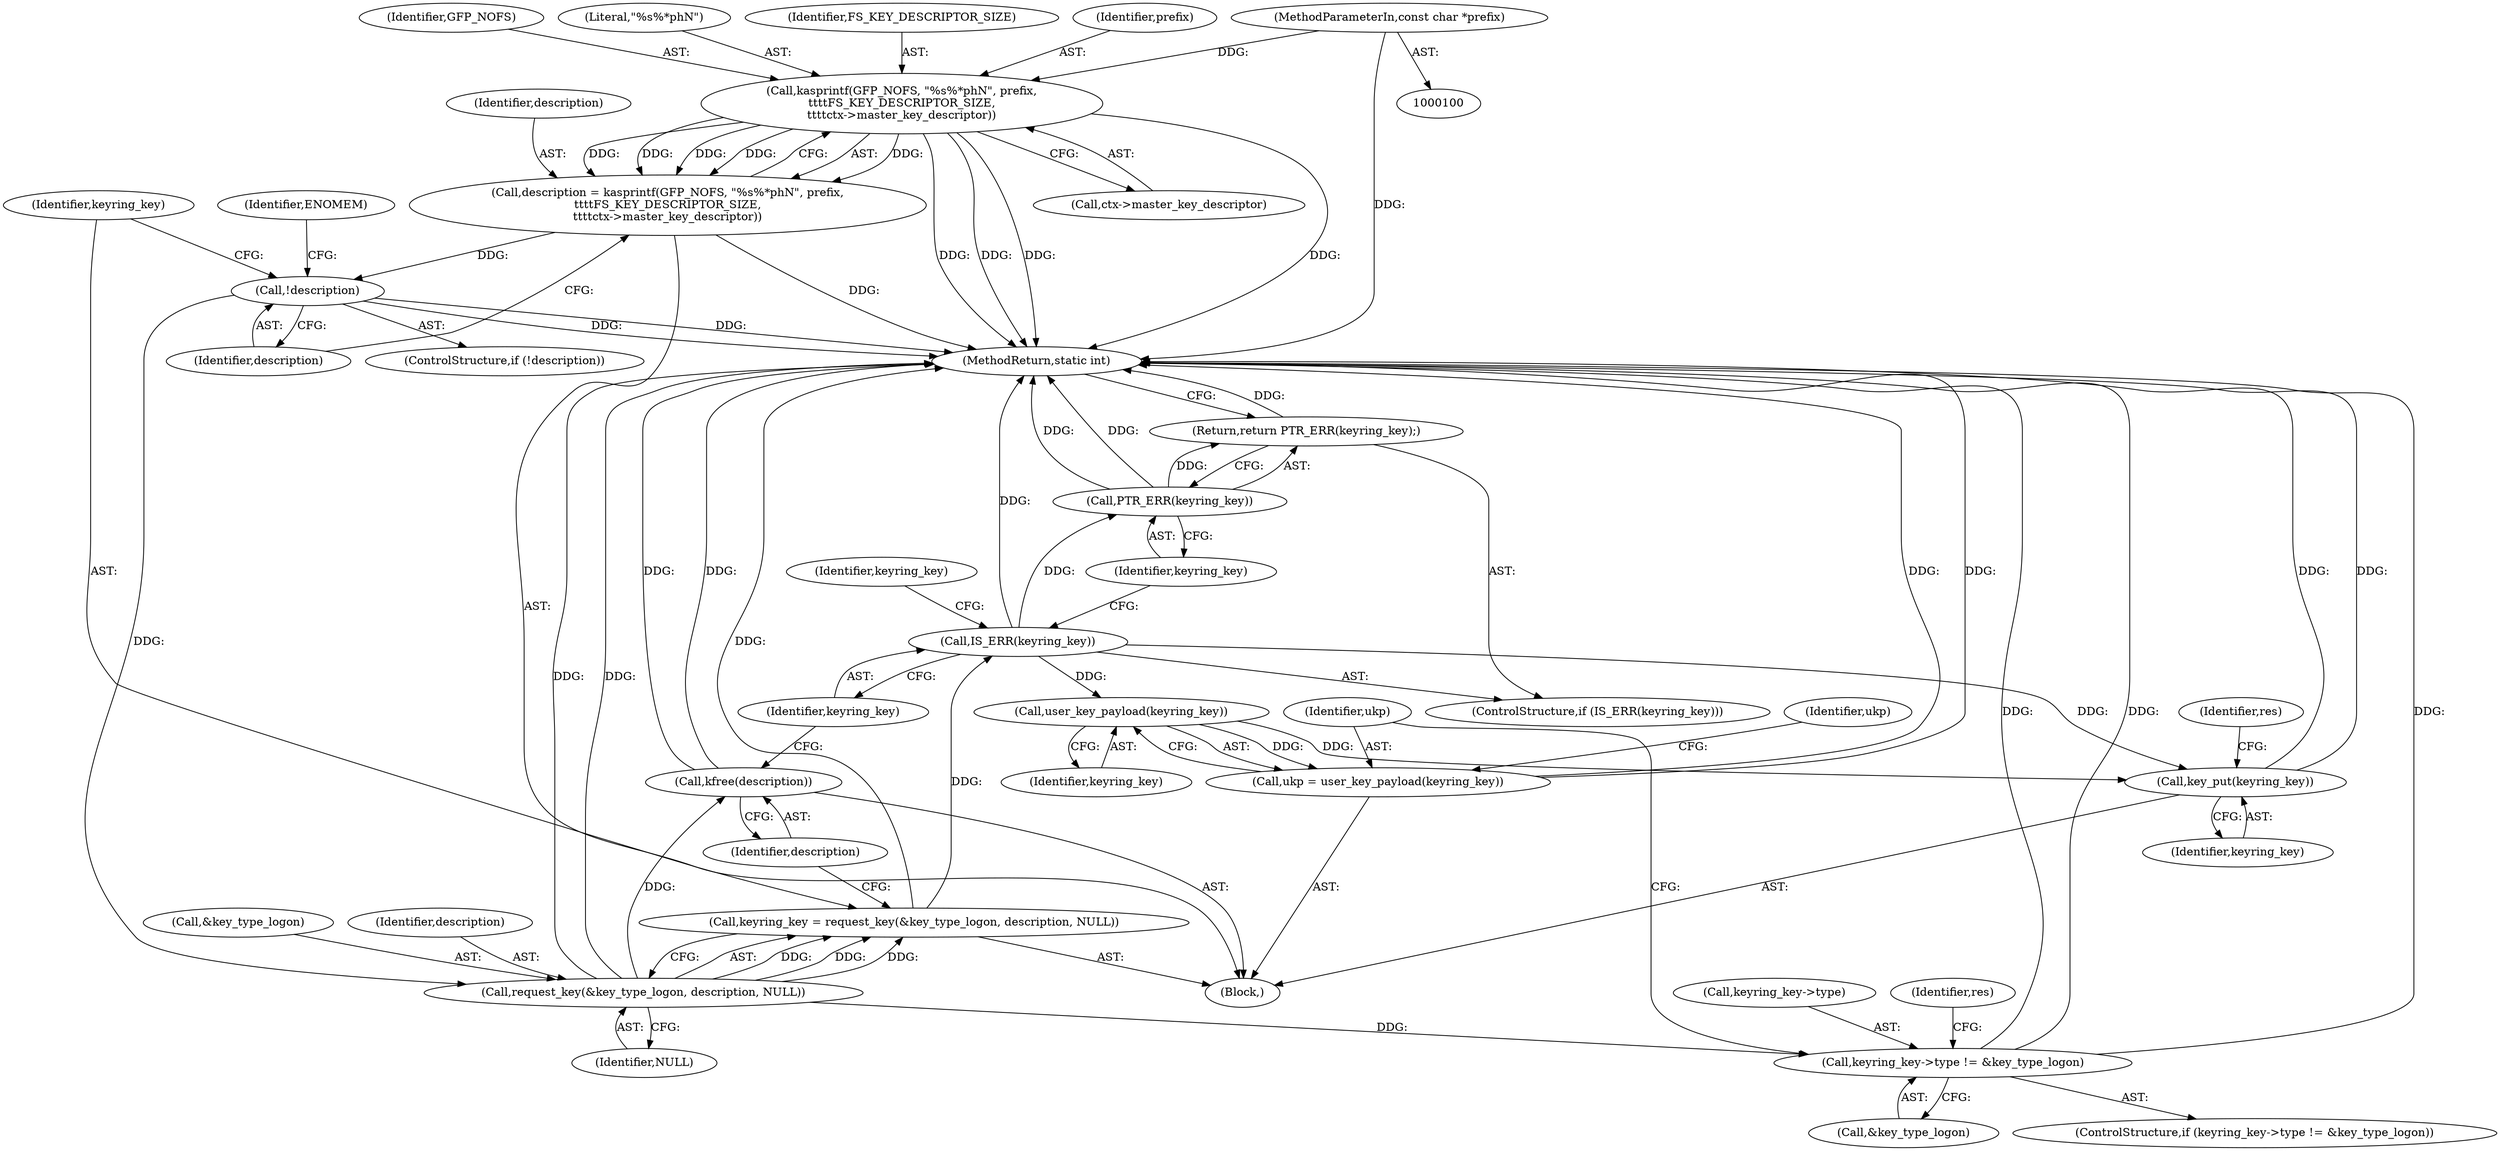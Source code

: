 digraph "0_linux_1b53cf9815bb4744958d41f3795d5d5a1d365e2d_4@API" {
"1000113" [label="(Call,kasprintf(GFP_NOFS, \"%s%*phN\", prefix,\n\t\t\t\tFS_KEY_DESCRIPTOR_SIZE,\n\t\t\t\tctx->master_key_descriptor))"];
"1000104" [label="(MethodParameterIn,const char *prefix)"];
"1000111" [label="(Call,description = kasprintf(GFP_NOFS, \"%s%*phN\", prefix,\n\t\t\t\tFS_KEY_DESCRIPTOR_SIZE,\n\t\t\t\tctx->master_key_descriptor))"];
"1000122" [label="(Call,!description)"];
"1000129" [label="(Call,request_key(&key_type_logon, description, NULL))"];
"1000127" [label="(Call,keyring_key = request_key(&key_type_logon, description, NULL))"];
"1000137" [label="(Call,IS_ERR(keyring_key))"];
"1000140" [label="(Call,PTR_ERR(keyring_key))"];
"1000139" [label="(Return,return PTR_ERR(keyring_key);)"];
"1000162" [label="(Call,user_key_payload(keyring_key))"];
"1000160" [label="(Call,ukp = user_key_payload(keyring_key))"];
"1000216" [label="(Call,key_put(keyring_key))"];
"1000134" [label="(Call,kfree(description))"];
"1000148" [label="(Call,keyring_key->type != &key_type_logon)"];
"1000117" [label="(Identifier,FS_KEY_DESCRIPTOR_SIZE)"];
"1000118" [label="(Call,ctx->master_key_descriptor)"];
"1000116" [label="(Identifier,prefix)"];
"1000148" [label="(Call,keyring_key->type != &key_type_logon)"];
"1000129" [label="(Call,request_key(&key_type_logon, description, NULL))"];
"1000140" [label="(Call,PTR_ERR(keyring_key))"];
"1000163" [label="(Identifier,keyring_key)"];
"1000152" [label="(Call,&key_type_logon)"];
"1000139" [label="(Return,return PTR_ERR(keyring_key);)"];
"1000130" [label="(Call,&key_type_logon)"];
"1000216" [label="(Call,key_put(keyring_key))"];
"1000114" [label="(Identifier,GFP_NOFS)"];
"1000104" [label="(MethodParameterIn,const char *prefix)"];
"1000145" [label="(Identifier,keyring_key)"];
"1000111" [label="(Call,description = kasprintf(GFP_NOFS, \"%s%*phN\", prefix,\n\t\t\t\tFS_KEY_DESCRIPTOR_SIZE,\n\t\t\t\tctx->master_key_descriptor))"];
"1000149" [label="(Call,keyring_key->type)"];
"1000128" [label="(Identifier,keyring_key)"];
"1000167" [label="(Identifier,ukp)"];
"1000156" [label="(Identifier,res)"];
"1000135" [label="(Identifier,description)"];
"1000136" [label="(ControlStructure,if (IS_ERR(keyring_key)))"];
"1000123" [label="(Identifier,description)"];
"1000137" [label="(Call,IS_ERR(keyring_key))"];
"1000127" [label="(Call,keyring_key = request_key(&key_type_logon, description, NULL))"];
"1000160" [label="(Call,ukp = user_key_payload(keyring_key))"];
"1000112" [label="(Identifier,description)"];
"1000134" [label="(Call,kfree(description))"];
"1000217" [label="(Identifier,keyring_key)"];
"1000105" [label="(Block,)"];
"1000219" [label="(Identifier,res)"];
"1000220" [label="(MethodReturn,static int)"];
"1000161" [label="(Identifier,ukp)"];
"1000121" [label="(ControlStructure,if (!description))"];
"1000132" [label="(Identifier,description)"];
"1000141" [label="(Identifier,keyring_key)"];
"1000133" [label="(Identifier,NULL)"];
"1000162" [label="(Call,user_key_payload(keyring_key))"];
"1000122" [label="(Call,!description)"];
"1000138" [label="(Identifier,keyring_key)"];
"1000147" [label="(ControlStructure,if (keyring_key->type != &key_type_logon))"];
"1000115" [label="(Literal,\"%s%*phN\")"];
"1000113" [label="(Call,kasprintf(GFP_NOFS, \"%s%*phN\", prefix,\n\t\t\t\tFS_KEY_DESCRIPTOR_SIZE,\n\t\t\t\tctx->master_key_descriptor))"];
"1000126" [label="(Identifier,ENOMEM)"];
"1000113" -> "1000111"  [label="AST: "];
"1000113" -> "1000118"  [label="CFG: "];
"1000114" -> "1000113"  [label="AST: "];
"1000115" -> "1000113"  [label="AST: "];
"1000116" -> "1000113"  [label="AST: "];
"1000117" -> "1000113"  [label="AST: "];
"1000118" -> "1000113"  [label="AST: "];
"1000111" -> "1000113"  [label="CFG: "];
"1000113" -> "1000220"  [label="DDG: "];
"1000113" -> "1000220"  [label="DDG: "];
"1000113" -> "1000220"  [label="DDG: "];
"1000113" -> "1000220"  [label="DDG: "];
"1000113" -> "1000111"  [label="DDG: "];
"1000113" -> "1000111"  [label="DDG: "];
"1000113" -> "1000111"  [label="DDG: "];
"1000113" -> "1000111"  [label="DDG: "];
"1000113" -> "1000111"  [label="DDG: "];
"1000104" -> "1000113"  [label="DDG: "];
"1000104" -> "1000100"  [label="AST: "];
"1000104" -> "1000220"  [label="DDG: "];
"1000111" -> "1000105"  [label="AST: "];
"1000112" -> "1000111"  [label="AST: "];
"1000123" -> "1000111"  [label="CFG: "];
"1000111" -> "1000220"  [label="DDG: "];
"1000111" -> "1000122"  [label="DDG: "];
"1000122" -> "1000121"  [label="AST: "];
"1000122" -> "1000123"  [label="CFG: "];
"1000123" -> "1000122"  [label="AST: "];
"1000126" -> "1000122"  [label="CFG: "];
"1000128" -> "1000122"  [label="CFG: "];
"1000122" -> "1000220"  [label="DDG: "];
"1000122" -> "1000220"  [label="DDG: "];
"1000122" -> "1000129"  [label="DDG: "];
"1000129" -> "1000127"  [label="AST: "];
"1000129" -> "1000133"  [label="CFG: "];
"1000130" -> "1000129"  [label="AST: "];
"1000132" -> "1000129"  [label="AST: "];
"1000133" -> "1000129"  [label="AST: "];
"1000127" -> "1000129"  [label="CFG: "];
"1000129" -> "1000220"  [label="DDG: "];
"1000129" -> "1000220"  [label="DDG: "];
"1000129" -> "1000127"  [label="DDG: "];
"1000129" -> "1000127"  [label="DDG: "];
"1000129" -> "1000127"  [label="DDG: "];
"1000129" -> "1000134"  [label="DDG: "];
"1000129" -> "1000148"  [label="DDG: "];
"1000127" -> "1000105"  [label="AST: "];
"1000128" -> "1000127"  [label="AST: "];
"1000135" -> "1000127"  [label="CFG: "];
"1000127" -> "1000220"  [label="DDG: "];
"1000127" -> "1000137"  [label="DDG: "];
"1000137" -> "1000136"  [label="AST: "];
"1000137" -> "1000138"  [label="CFG: "];
"1000138" -> "1000137"  [label="AST: "];
"1000141" -> "1000137"  [label="CFG: "];
"1000145" -> "1000137"  [label="CFG: "];
"1000137" -> "1000220"  [label="DDG: "];
"1000137" -> "1000140"  [label="DDG: "];
"1000137" -> "1000162"  [label="DDG: "];
"1000137" -> "1000216"  [label="DDG: "];
"1000140" -> "1000139"  [label="AST: "];
"1000140" -> "1000141"  [label="CFG: "];
"1000141" -> "1000140"  [label="AST: "];
"1000139" -> "1000140"  [label="CFG: "];
"1000140" -> "1000220"  [label="DDG: "];
"1000140" -> "1000220"  [label="DDG: "];
"1000140" -> "1000139"  [label="DDG: "];
"1000139" -> "1000136"  [label="AST: "];
"1000220" -> "1000139"  [label="CFG: "];
"1000139" -> "1000220"  [label="DDG: "];
"1000162" -> "1000160"  [label="AST: "];
"1000162" -> "1000163"  [label="CFG: "];
"1000163" -> "1000162"  [label="AST: "];
"1000160" -> "1000162"  [label="CFG: "];
"1000162" -> "1000160"  [label="DDG: "];
"1000162" -> "1000216"  [label="DDG: "];
"1000160" -> "1000105"  [label="AST: "];
"1000161" -> "1000160"  [label="AST: "];
"1000167" -> "1000160"  [label="CFG: "];
"1000160" -> "1000220"  [label="DDG: "];
"1000160" -> "1000220"  [label="DDG: "];
"1000216" -> "1000105"  [label="AST: "];
"1000216" -> "1000217"  [label="CFG: "];
"1000217" -> "1000216"  [label="AST: "];
"1000219" -> "1000216"  [label="CFG: "];
"1000216" -> "1000220"  [label="DDG: "];
"1000216" -> "1000220"  [label="DDG: "];
"1000134" -> "1000105"  [label="AST: "];
"1000134" -> "1000135"  [label="CFG: "];
"1000135" -> "1000134"  [label="AST: "];
"1000138" -> "1000134"  [label="CFG: "];
"1000134" -> "1000220"  [label="DDG: "];
"1000134" -> "1000220"  [label="DDG: "];
"1000148" -> "1000147"  [label="AST: "];
"1000148" -> "1000152"  [label="CFG: "];
"1000149" -> "1000148"  [label="AST: "];
"1000152" -> "1000148"  [label="AST: "];
"1000156" -> "1000148"  [label="CFG: "];
"1000161" -> "1000148"  [label="CFG: "];
"1000148" -> "1000220"  [label="DDG: "];
"1000148" -> "1000220"  [label="DDG: "];
"1000148" -> "1000220"  [label="DDG: "];
}
